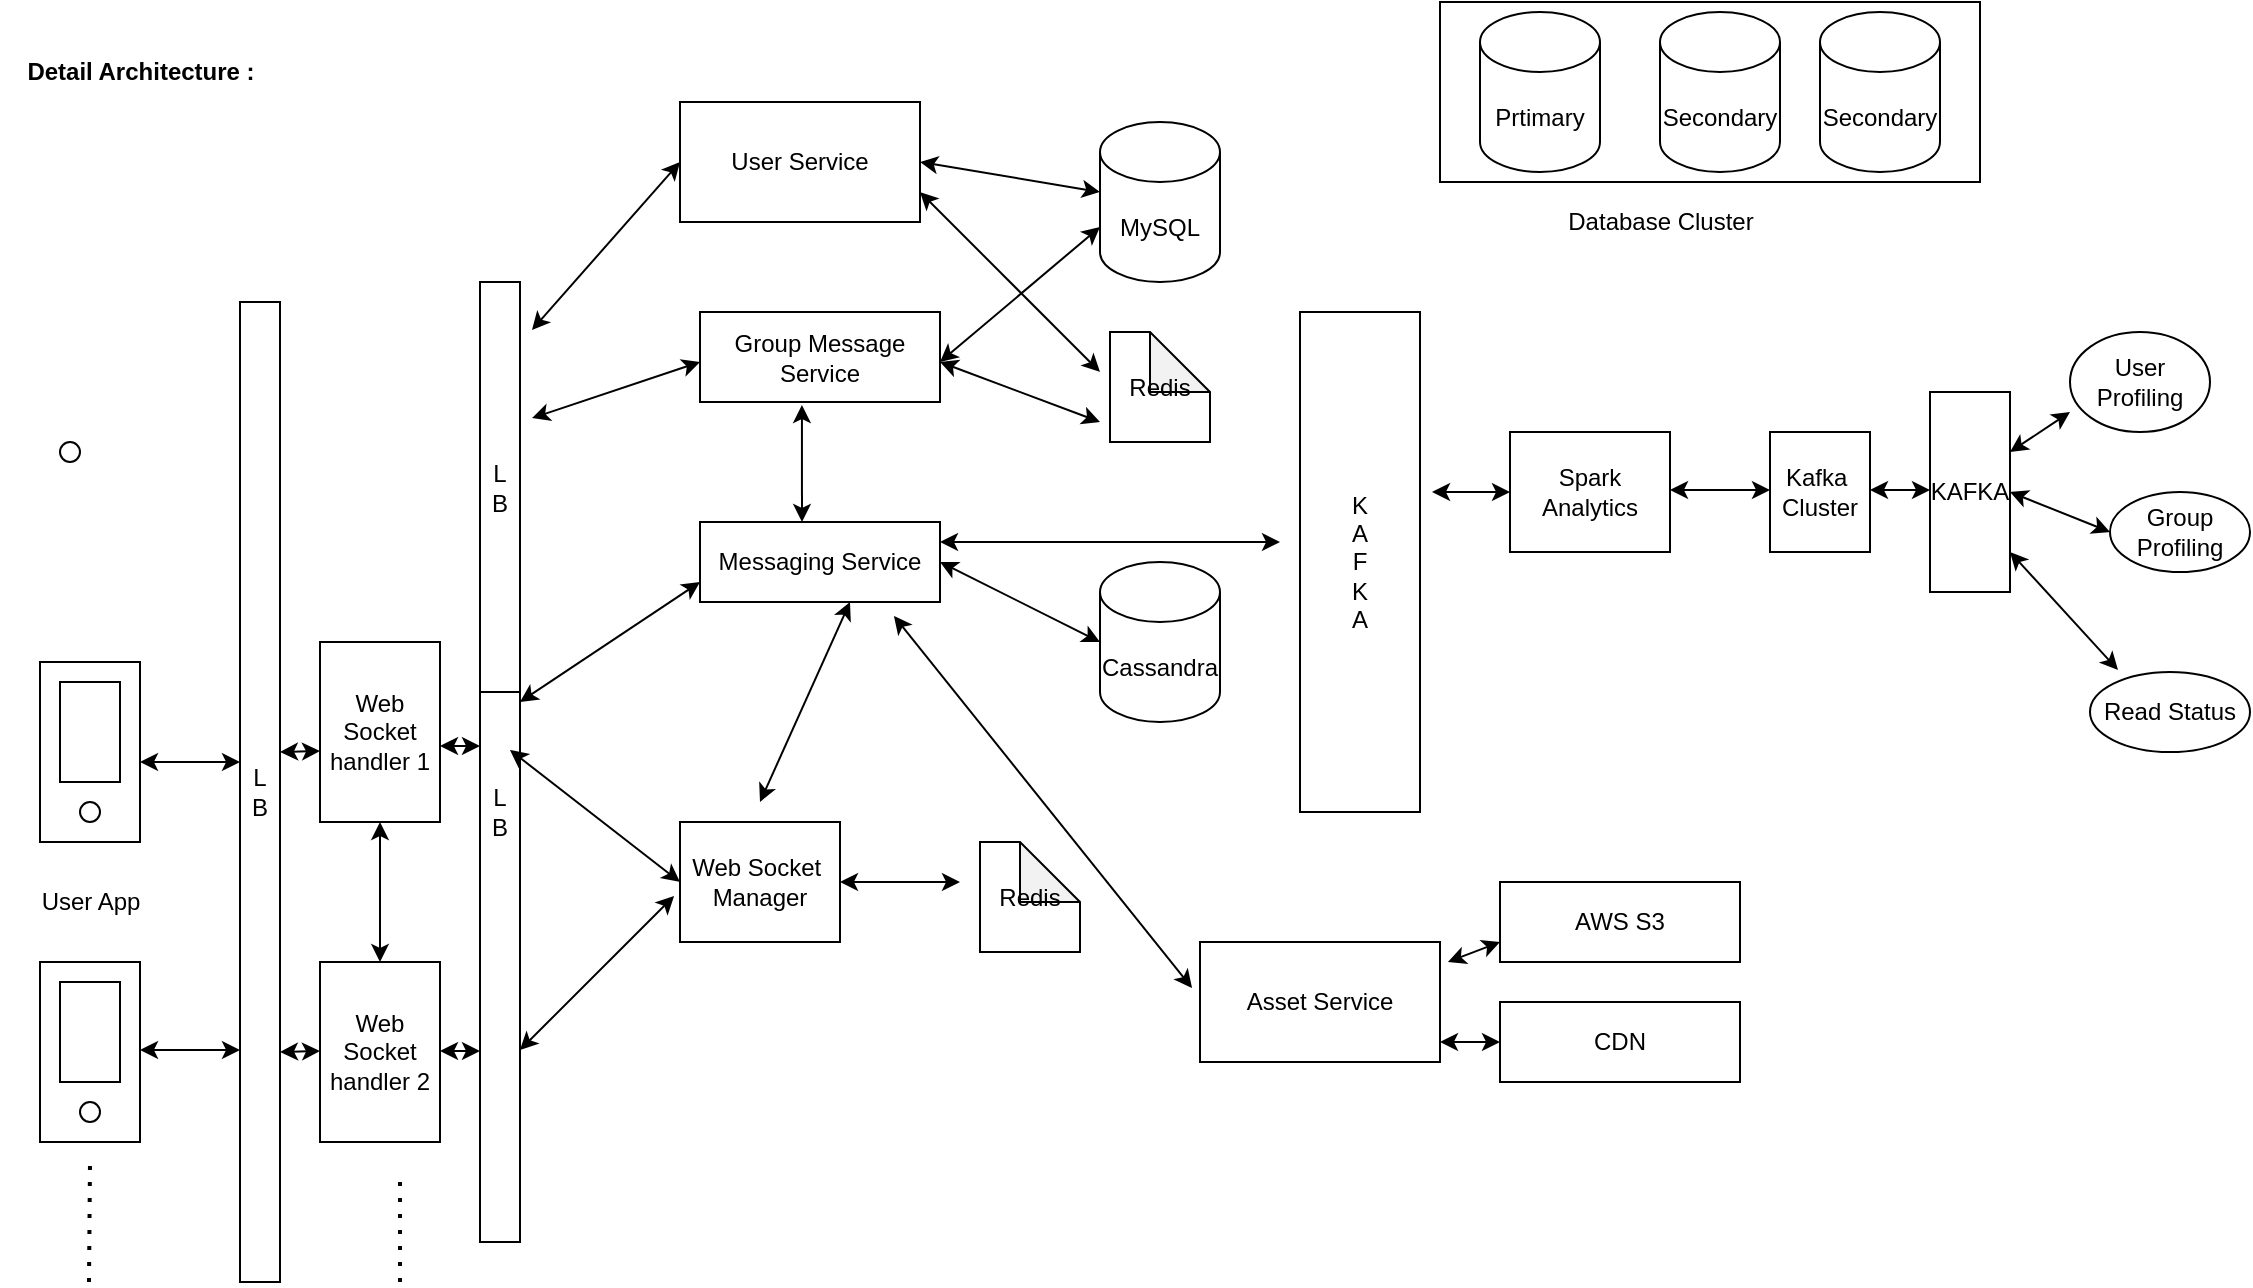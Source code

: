 <mxfile version="20.5.3" type="github">
  <diagram id="CZEG_QVSIeCerS1z0hM4" name="Page-1">
    <mxGraphModel dx="1422" dy="762" grid="1" gridSize="10" guides="1" tooltips="1" connect="1" arrows="1" fold="1" page="1" pageScale="1" pageWidth="1200" pageHeight="1920" math="0" shadow="0">
      <root>
        <mxCell id="0" />
        <mxCell id="1" parent="0" />
        <mxCell id="UddkLKMrfudGbvzA3eYT-1" value="" style="rounded=0;whiteSpace=wrap;html=1;" parent="1" vertex="1">
          <mxGeometry x="60" y="490" width="50" height="90" as="geometry" />
        </mxCell>
        <mxCell id="UddkLKMrfudGbvzA3eYT-2" value="" style="rounded=0;whiteSpace=wrap;html=1;" parent="1" vertex="1">
          <mxGeometry x="70" y="500" width="30" height="50" as="geometry" />
        </mxCell>
        <mxCell id="UddkLKMrfudGbvzA3eYT-3" value="" style="ellipse;whiteSpace=wrap;html=1;aspect=fixed;" parent="1" vertex="1">
          <mxGeometry x="80" y="560" width="10" height="10" as="geometry" />
        </mxCell>
        <mxCell id="UddkLKMrfudGbvzA3eYT-5" value="" style="rounded=0;whiteSpace=wrap;html=1;" parent="1" vertex="1">
          <mxGeometry x="60" y="640" width="50" height="90" as="geometry" />
        </mxCell>
        <mxCell id="UddkLKMrfudGbvzA3eYT-8" value="" style="rounded=0;whiteSpace=wrap;html=1;" parent="1" vertex="1">
          <mxGeometry x="70" y="650" width="30" height="50" as="geometry" />
        </mxCell>
        <mxCell id="UddkLKMrfudGbvzA3eYT-11" value="" style="ellipse;whiteSpace=wrap;html=1;aspect=fixed;" parent="1" vertex="1">
          <mxGeometry x="80" y="710" width="10" height="10" as="geometry" />
        </mxCell>
        <mxCell id="UddkLKMrfudGbvzA3eYT-13" value="L&lt;br&gt;B" style="rounded=0;whiteSpace=wrap;html=1;" parent="1" vertex="1">
          <mxGeometry x="160" y="310" width="20" height="490" as="geometry" />
        </mxCell>
        <mxCell id="dTIULmgGCgh-5___4A-p-2" style="edgeStyle=orthogonalEdgeStyle;rounded=0;orthogonalLoop=1;jettySize=auto;html=1;" edge="1" parent="1" source="UddkLKMrfudGbvzA3eYT-14" target="dTIULmgGCgh-5___4A-p-1">
          <mxGeometry relative="1" as="geometry" />
        </mxCell>
        <mxCell id="UddkLKMrfudGbvzA3eYT-14" value="L&lt;br&gt;B" style="rounded=0;whiteSpace=wrap;html=1;" parent="1" vertex="1">
          <mxGeometry x="280" y="350" width="20" height="430" as="geometry" />
        </mxCell>
        <mxCell id="UddkLKMrfudGbvzA3eYT-15" value="Web Socket&lt;br&gt;handler 1" style="rounded=0;whiteSpace=wrap;html=1;" parent="1" vertex="1">
          <mxGeometry x="200" y="480" width="60" height="90" as="geometry" />
        </mxCell>
        <mxCell id="UddkLKMrfudGbvzA3eYT-17" value="Web Socket&lt;br&gt;handler 2" style="rounded=0;whiteSpace=wrap;html=1;" parent="1" vertex="1">
          <mxGeometry x="200" y="640" width="60" height="90" as="geometry" />
        </mxCell>
        <mxCell id="UddkLKMrfudGbvzA3eYT-18" value="" style="endArrow=none;dashed=1;html=1;dashPattern=1 3;strokeWidth=2;rounded=0;" parent="1" edge="1">
          <mxGeometry width="50" height="50" relative="1" as="geometry">
            <mxPoint x="240" y="800" as="sourcePoint" />
            <mxPoint x="240" y="750" as="targetPoint" />
          </mxGeometry>
        </mxCell>
        <mxCell id="UddkLKMrfudGbvzA3eYT-19" value="" style="endArrow=none;dashed=1;html=1;dashPattern=1 3;strokeWidth=2;rounded=0;" parent="1" edge="1">
          <mxGeometry width="50" height="50" relative="1" as="geometry">
            <mxPoint x="84.5" y="800" as="sourcePoint" />
            <mxPoint x="85" y="740" as="targetPoint" />
          </mxGeometry>
        </mxCell>
        <mxCell id="UddkLKMrfudGbvzA3eYT-22" value="" style="ellipse;whiteSpace=wrap;html=1;aspect=fixed;" parent="1" vertex="1">
          <mxGeometry x="70" y="380" width="10" height="10" as="geometry" />
        </mxCell>
        <mxCell id="UddkLKMrfudGbvzA3eYT-23" value="User App" style="text;html=1;align=center;verticalAlign=middle;resizable=0;points=[];autosize=1;strokeColor=none;fillColor=none;" parent="1" vertex="1">
          <mxGeometry x="50" y="595" width="70" height="30" as="geometry" />
        </mxCell>
        <mxCell id="UddkLKMrfudGbvzA3eYT-25" value="Web Socket&amp;nbsp;&lt;br&gt;Manager" style="rounded=0;whiteSpace=wrap;html=1;" parent="1" vertex="1">
          <mxGeometry x="380" y="570" width="80" height="60" as="geometry" />
        </mxCell>
        <mxCell id="UddkLKMrfudGbvzA3eYT-26" value="" style="endArrow=classic;startArrow=classic;html=1;rounded=0;" parent="1" edge="1">
          <mxGeometry width="50" height="50" relative="1" as="geometry">
            <mxPoint x="110" y="540" as="sourcePoint" />
            <mxPoint x="160" y="540" as="targetPoint" />
          </mxGeometry>
        </mxCell>
        <mxCell id="UddkLKMrfudGbvzA3eYT-27" value="" style="endArrow=classic;startArrow=classic;html=1;rounded=0;" parent="1" edge="1">
          <mxGeometry width="50" height="50" relative="1" as="geometry">
            <mxPoint x="110" y="683.99" as="sourcePoint" />
            <mxPoint x="160" y="684" as="targetPoint" />
            <Array as="points" />
          </mxGeometry>
        </mxCell>
        <mxCell id="UddkLKMrfudGbvzA3eYT-28" value="" style="endArrow=classic;startArrow=classic;html=1;rounded=0;entryX=0;entryY=0.5;entryDx=0;entryDy=0;" parent="1" target="UddkLKMrfudGbvzA3eYT-25" edge="1">
          <mxGeometry width="50" height="50" relative="1" as="geometry">
            <mxPoint x="294.98" y="533.99" as="sourcePoint" />
            <mxPoint x="380" y="536" as="targetPoint" />
          </mxGeometry>
        </mxCell>
        <mxCell id="UddkLKMrfudGbvzA3eYT-29" value="" style="endArrow=classic;startArrow=classic;html=1;rounded=0;entryX=-0.037;entryY=0.617;entryDx=0;entryDy=0;entryPerimeter=0;" parent="1" target="UddkLKMrfudGbvzA3eYT-25" edge="1">
          <mxGeometry width="50" height="50" relative="1" as="geometry">
            <mxPoint x="300" y="683.99" as="sourcePoint" />
            <mxPoint x="385.02" y="686" as="targetPoint" />
          </mxGeometry>
        </mxCell>
        <mxCell id="UddkLKMrfudGbvzA3eYT-31" value="" style="endArrow=classic;startArrow=classic;html=1;rounded=0;exitX=1;exitY=0.5;exitDx=0;exitDy=0;entryX=0;entryY=0.5;entryDx=0;entryDy=0;" parent="1" source="UddkLKMrfudGbvzA3eYT-25" edge="1">
          <mxGeometry width="50" height="50" relative="1" as="geometry">
            <mxPoint x="530" y="590" as="sourcePoint" />
            <mxPoint x="520" y="600" as="targetPoint" />
          </mxGeometry>
        </mxCell>
        <mxCell id="UddkLKMrfudGbvzA3eYT-35" value="" style="endArrow=classic;startArrow=classic;html=1;rounded=0;" parent="1" edge="1">
          <mxGeometry width="50" height="50" relative="1" as="geometry">
            <mxPoint x="260" y="532" as="sourcePoint" />
            <mxPoint x="280" y="532" as="targetPoint" />
          </mxGeometry>
        </mxCell>
        <mxCell id="UddkLKMrfudGbvzA3eYT-36" value="" style="endArrow=classic;startArrow=classic;html=1;rounded=0;" parent="1" edge="1">
          <mxGeometry width="50" height="50" relative="1" as="geometry">
            <mxPoint x="260" y="684.5" as="sourcePoint" />
            <mxPoint x="280" y="684.5" as="targetPoint" />
          </mxGeometry>
        </mxCell>
        <mxCell id="UddkLKMrfudGbvzA3eYT-37" value="Messaging Service" style="rounded=0;whiteSpace=wrap;html=1;" parent="1" vertex="1">
          <mxGeometry x="390" y="420" width="120" height="40" as="geometry" />
        </mxCell>
        <mxCell id="UddkLKMrfudGbvzA3eYT-38" value="Cassandra" style="shape=cylinder3;whiteSpace=wrap;html=1;boundedLbl=1;backgroundOutline=1;size=15;" parent="1" vertex="1">
          <mxGeometry x="590" y="440" width="60" height="80" as="geometry" />
        </mxCell>
        <mxCell id="UddkLKMrfudGbvzA3eYT-40" value="Group Message Service" style="rounded=0;whiteSpace=wrap;html=1;" parent="1" vertex="1">
          <mxGeometry x="390" y="315" width="120" height="45" as="geometry" />
        </mxCell>
        <mxCell id="UddkLKMrfudGbvzA3eYT-43" value="" style="endArrow=classic;startArrow=classic;html=1;rounded=0;entryX=0.433;entryY=1.025;entryDx=0;entryDy=0;entryPerimeter=0;" parent="1" edge="1">
          <mxGeometry width="50" height="50" relative="1" as="geometry">
            <mxPoint x="441" y="420" as="sourcePoint" />
            <mxPoint x="440.96" y="361.51" as="targetPoint" />
          </mxGeometry>
        </mxCell>
        <mxCell id="UddkLKMrfudGbvzA3eYT-44" value="" style="endArrow=classic;startArrow=classic;html=1;rounded=0;exitX=1;exitY=0.5;exitDx=0;exitDy=0;" parent="1" source="UddkLKMrfudGbvzA3eYT-37" edge="1">
          <mxGeometry width="50" height="50" relative="1" as="geometry">
            <mxPoint x="540" y="530" as="sourcePoint" />
            <mxPoint x="590" y="480" as="targetPoint" />
          </mxGeometry>
        </mxCell>
        <mxCell id="UddkLKMrfudGbvzA3eYT-45" value="MySQL" style="shape=cylinder3;whiteSpace=wrap;html=1;boundedLbl=1;backgroundOutline=1;size=15;" parent="1" vertex="1">
          <mxGeometry x="590" y="220" width="60" height="80" as="geometry" />
        </mxCell>
        <mxCell id="UddkLKMrfudGbvzA3eYT-47" value="Redis" style="shape=note;whiteSpace=wrap;html=1;backgroundOutline=1;darkOpacity=0.05;" parent="1" vertex="1">
          <mxGeometry x="595" y="325" width="50" height="55" as="geometry" />
        </mxCell>
        <mxCell id="UddkLKMrfudGbvzA3eYT-49" value="" style="endArrow=classic;startArrow=classic;html=1;rounded=0;entryX=0;entryY=0;entryDx=0;entryDy=52.5;entryPerimeter=0;" parent="1" target="UddkLKMrfudGbvzA3eYT-45" edge="1">
          <mxGeometry width="50" height="50" relative="1" as="geometry">
            <mxPoint x="510" y="340" as="sourcePoint" />
            <mxPoint x="560" y="290" as="targetPoint" />
          </mxGeometry>
        </mxCell>
        <mxCell id="UddkLKMrfudGbvzA3eYT-50" value="" style="endArrow=classic;startArrow=classic;html=1;rounded=0;" parent="1" edge="1">
          <mxGeometry width="50" height="50" relative="1" as="geometry">
            <mxPoint x="510" y="340" as="sourcePoint" />
            <mxPoint x="590" y="370" as="targetPoint" />
          </mxGeometry>
        </mxCell>
        <mxCell id="UddkLKMrfudGbvzA3eYT-51" value="" style="endArrow=classic;startArrow=classic;html=1;rounded=0;entryX=0;entryY=0.556;entryDx=0;entryDy=0;entryPerimeter=0;exitX=1.3;exitY=0.042;exitDx=0;exitDy=0;exitPerimeter=0;" parent="1" source="UddkLKMrfudGbvzA3eYT-14" target="UddkLKMrfudGbvzA3eYT-40" edge="1">
          <mxGeometry width="50" height="50" relative="1" as="geometry">
            <mxPoint x="186" y="323" as="sourcePoint" />
            <mxPoint x="380" y="352" as="targetPoint" />
          </mxGeometry>
        </mxCell>
        <mxCell id="UddkLKMrfudGbvzA3eYT-53" value="K&lt;br&gt;A&lt;br&gt;F&lt;br&gt;K&lt;br&gt;A" style="rounded=0;whiteSpace=wrap;html=1;" parent="1" vertex="1">
          <mxGeometry x="690" y="315" width="60" height="250" as="geometry" />
        </mxCell>
        <mxCell id="UddkLKMrfudGbvzA3eYT-54" value="" style="endArrow=classic;startArrow=classic;html=1;rounded=0;" parent="1" edge="1">
          <mxGeometry width="50" height="50" relative="1" as="geometry">
            <mxPoint x="510" y="430" as="sourcePoint" />
            <mxPoint x="680" y="430" as="targetPoint" />
          </mxGeometry>
        </mxCell>
        <mxCell id="UddkLKMrfudGbvzA3eYT-59" value="Spark Analytics" style="rounded=0;whiteSpace=wrap;html=1;" parent="1" vertex="1">
          <mxGeometry x="795" y="375" width="80" height="60" as="geometry" />
        </mxCell>
        <mxCell id="UddkLKMrfudGbvzA3eYT-60" value="Kafka&amp;nbsp;&lt;br&gt;Cluster" style="rounded=0;whiteSpace=wrap;html=1;" parent="1" vertex="1">
          <mxGeometry x="925" y="375" width="50" height="60" as="geometry" />
        </mxCell>
        <mxCell id="UddkLKMrfudGbvzA3eYT-61" value="KAFKA" style="rounded=0;whiteSpace=wrap;html=1;" parent="1" vertex="1">
          <mxGeometry x="1005" y="355" width="40" height="100" as="geometry" />
        </mxCell>
        <mxCell id="UddkLKMrfudGbvzA3eYT-62" value="User Profiling" style="ellipse;whiteSpace=wrap;html=1;" parent="1" vertex="1">
          <mxGeometry x="1075" y="325" width="70" height="50" as="geometry" />
        </mxCell>
        <mxCell id="UddkLKMrfudGbvzA3eYT-63" value="Group Profiling" style="ellipse;whiteSpace=wrap;html=1;" parent="1" vertex="1">
          <mxGeometry x="1095" y="405" width="70" height="40" as="geometry" />
        </mxCell>
        <mxCell id="UddkLKMrfudGbvzA3eYT-64" value="Read Status" style="ellipse;whiteSpace=wrap;html=1;" parent="1" vertex="1">
          <mxGeometry x="1085" y="495" width="80" height="40" as="geometry" />
        </mxCell>
        <mxCell id="UddkLKMrfudGbvzA3eYT-65" value="" style="endArrow=classic;startArrow=classic;html=1;rounded=0;entryX=0;entryY=0.5;entryDx=0;entryDy=0;exitX=1.1;exitY=0.36;exitDx=0;exitDy=0;exitPerimeter=0;" parent="1" target="UddkLKMrfudGbvzA3eYT-59" edge="1" source="UddkLKMrfudGbvzA3eYT-53">
          <mxGeometry width="50" height="50" relative="1" as="geometry">
            <mxPoint x="750" y="490" as="sourcePoint" />
            <mxPoint x="808.02" y="489" as="targetPoint" />
            <Array as="points" />
          </mxGeometry>
        </mxCell>
        <mxCell id="UddkLKMrfudGbvzA3eYT-66" value="" style="endArrow=classic;startArrow=classic;html=1;rounded=0;entryX=0;entryY=0.5;entryDx=0;entryDy=0;" parent="1" edge="1">
          <mxGeometry width="50" height="50" relative="1" as="geometry">
            <mxPoint x="875" y="404" as="sourcePoint" />
            <mxPoint x="925" y="404" as="targetPoint" />
            <Array as="points" />
          </mxGeometry>
        </mxCell>
        <mxCell id="UddkLKMrfudGbvzA3eYT-67" value="" style="endArrow=classic;startArrow=classic;html=1;rounded=0;" parent="1" edge="1">
          <mxGeometry width="50" height="50" relative="1" as="geometry">
            <mxPoint x="975" y="404" as="sourcePoint" />
            <mxPoint x="1005" y="404" as="targetPoint" />
            <Array as="points" />
          </mxGeometry>
        </mxCell>
        <mxCell id="UddkLKMrfudGbvzA3eYT-68" value="" style="endArrow=classic;startArrow=classic;html=1;rounded=0;entryX=0;entryY=0.8;entryDx=0;entryDy=0;entryPerimeter=0;" parent="1" target="UddkLKMrfudGbvzA3eYT-62" edge="1">
          <mxGeometry width="50" height="50" relative="1" as="geometry">
            <mxPoint x="1045" y="385" as="sourcePoint" />
            <mxPoint x="1095" y="385" as="targetPoint" />
            <Array as="points" />
          </mxGeometry>
        </mxCell>
        <mxCell id="UddkLKMrfudGbvzA3eYT-69" value="" style="endArrow=classic;startArrow=classic;html=1;rounded=0;entryX=0;entryY=0.5;entryDx=0;entryDy=0;" parent="1" target="UddkLKMrfudGbvzA3eYT-63" edge="1">
          <mxGeometry width="50" height="50" relative="1" as="geometry">
            <mxPoint x="1045" y="405" as="sourcePoint" />
            <mxPoint x="1095" y="405" as="targetPoint" />
            <Array as="points" />
          </mxGeometry>
        </mxCell>
        <mxCell id="UddkLKMrfudGbvzA3eYT-70" value="" style="endArrow=classic;startArrow=classic;html=1;rounded=0;entryX=0.175;entryY=-0.025;entryDx=0;entryDy=0;entryPerimeter=0;" parent="1" target="UddkLKMrfudGbvzA3eYT-64" edge="1">
          <mxGeometry width="50" height="50" relative="1" as="geometry">
            <mxPoint x="1045" y="435" as="sourcePoint" />
            <mxPoint x="1095" y="435" as="targetPoint" />
            <Array as="points" />
          </mxGeometry>
        </mxCell>
        <mxCell id="UddkLKMrfudGbvzA3eYT-74" value="User Service" style="rounded=0;whiteSpace=wrap;html=1;" parent="1" vertex="1">
          <mxGeometry x="380" y="210" width="120" height="60" as="geometry" />
        </mxCell>
        <mxCell id="UddkLKMrfudGbvzA3eYT-75" value="" style="endArrow=classic;startArrow=classic;html=1;rounded=0;entryX=0;entryY=0.5;entryDx=0;entryDy=0;exitX=1.3;exitY=0.117;exitDx=0;exitDy=0;exitPerimeter=0;" parent="1" target="UddkLKMrfudGbvzA3eYT-74" edge="1" source="dTIULmgGCgh-5___4A-p-1">
          <mxGeometry width="50" height="50" relative="1" as="geometry">
            <mxPoint x="180" y="300" as="sourcePoint" />
            <mxPoint x="230" y="250" as="targetPoint" />
          </mxGeometry>
        </mxCell>
        <mxCell id="UddkLKMrfudGbvzA3eYT-76" value="" style="endArrow=classic;startArrow=classic;html=1;rounded=0;entryX=0;entryY=0.5;entryDx=0;entryDy=0;exitX=1;exitY=0.5;exitDx=0;exitDy=0;" parent="1" source="UddkLKMrfudGbvzA3eYT-74" edge="1">
          <mxGeometry width="50" height="50" relative="1" as="geometry">
            <mxPoint x="390" y="315" as="sourcePoint" />
            <mxPoint x="590" y="255" as="targetPoint" />
          </mxGeometry>
        </mxCell>
        <mxCell id="UddkLKMrfudGbvzA3eYT-77" value="" style="endArrow=classic;startArrow=classic;html=1;rounded=0;exitX=1;exitY=0.75;exitDx=0;exitDy=0;" parent="1" source="UddkLKMrfudGbvzA3eYT-74" edge="1">
          <mxGeometry width="50" height="50" relative="1" as="geometry">
            <mxPoint x="540" y="395" as="sourcePoint" />
            <mxPoint x="590" y="345" as="targetPoint" />
          </mxGeometry>
        </mxCell>
        <mxCell id="UddkLKMrfudGbvzA3eYT-78" value="" style="rounded=0;whiteSpace=wrap;html=1;" parent="1" vertex="1">
          <mxGeometry x="760" y="160" width="270" height="90" as="geometry" />
        </mxCell>
        <mxCell id="UddkLKMrfudGbvzA3eYT-79" value="Prtimary" style="shape=cylinder3;whiteSpace=wrap;html=1;boundedLbl=1;backgroundOutline=1;size=15;" parent="1" vertex="1">
          <mxGeometry x="780" y="165" width="60" height="80" as="geometry" />
        </mxCell>
        <mxCell id="UddkLKMrfudGbvzA3eYT-80" value="Secondary" style="shape=cylinder3;whiteSpace=wrap;html=1;boundedLbl=1;backgroundOutline=1;size=15;" parent="1" vertex="1">
          <mxGeometry x="870" y="165" width="60" height="80" as="geometry" />
        </mxCell>
        <mxCell id="UddkLKMrfudGbvzA3eYT-81" value="Secondary" style="shape=cylinder3;whiteSpace=wrap;html=1;boundedLbl=1;backgroundOutline=1;size=15;" parent="1" vertex="1">
          <mxGeometry x="950" y="165" width="60" height="80" as="geometry" />
        </mxCell>
        <mxCell id="UddkLKMrfudGbvzA3eYT-82" value="Database Cluster" style="text;html=1;align=center;verticalAlign=middle;resizable=0;points=[];autosize=1;strokeColor=none;fillColor=none;" parent="1" vertex="1">
          <mxGeometry x="810" y="255" width="120" height="30" as="geometry" />
        </mxCell>
        <mxCell id="UddkLKMrfudGbvzA3eYT-87" value="" style="endArrow=classic;startArrow=classic;html=1;rounded=0;entryX=0;entryY=0.75;entryDx=0;entryDy=0;" parent="1" target="UddkLKMrfudGbvzA3eYT-37" edge="1">
          <mxGeometry width="50" height="50" relative="1" as="geometry">
            <mxPoint x="300" y="510" as="sourcePoint" />
            <mxPoint x="350" y="460" as="targetPoint" />
          </mxGeometry>
        </mxCell>
        <mxCell id="UddkLKMrfudGbvzA3eYT-89" value="" style="endArrow=classic;startArrow=classic;html=1;rounded=0;" parent="1" edge="1">
          <mxGeometry width="50" height="50" relative="1" as="geometry">
            <mxPoint x="180" y="535" as="sourcePoint" />
            <mxPoint x="200" y="534.5" as="targetPoint" />
          </mxGeometry>
        </mxCell>
        <mxCell id="UddkLKMrfudGbvzA3eYT-90" value="" style="endArrow=classic;startArrow=classic;html=1;rounded=0;" parent="1" edge="1">
          <mxGeometry width="50" height="50" relative="1" as="geometry">
            <mxPoint x="180" y="685" as="sourcePoint" />
            <mxPoint x="200" y="684.5" as="targetPoint" />
          </mxGeometry>
        </mxCell>
        <mxCell id="UddkLKMrfudGbvzA3eYT-104" value="Redis" style="shape=note;whiteSpace=wrap;html=1;backgroundOutline=1;darkOpacity=0.05;" parent="1" vertex="1">
          <mxGeometry x="530" y="580" width="50" height="55" as="geometry" />
        </mxCell>
        <mxCell id="UddkLKMrfudGbvzA3eYT-132" value="&lt;b&gt;Detail Architecture :&lt;/b&gt;" style="text;html=1;align=center;verticalAlign=middle;resizable=0;points=[];autosize=1;strokeColor=none;fillColor=none;" parent="1" vertex="1">
          <mxGeometry x="40" y="180" width="140" height="30" as="geometry" />
        </mxCell>
        <mxCell id="dTIULmgGCgh-5___4A-p-1" value="L&lt;br&gt;B" style="rounded=0;whiteSpace=wrap;html=1;" vertex="1" parent="1">
          <mxGeometry x="280" y="300" width="20" height="205" as="geometry" />
        </mxCell>
        <mxCell id="dTIULmgGCgh-5___4A-p-4" value="" style="endArrow=classic;startArrow=classic;html=1;rounded=0;entryX=0;entryY=0.75;entryDx=0;entryDy=0;" edge="1" parent="1">
          <mxGeometry width="50" height="50" relative="1" as="geometry">
            <mxPoint x="420" y="560" as="sourcePoint" />
            <mxPoint x="465" y="460" as="targetPoint" />
          </mxGeometry>
        </mxCell>
        <mxCell id="dTIULmgGCgh-5___4A-p-5" value="" style="endArrow=classic;startArrow=classic;html=1;rounded=0;entryX=0.5;entryY=1;entryDx=0;entryDy=0;" edge="1" parent="1" target="UddkLKMrfudGbvzA3eYT-15">
          <mxGeometry width="50" height="50" relative="1" as="geometry">
            <mxPoint x="230" y="640" as="sourcePoint" />
            <mxPoint x="275" y="540" as="targetPoint" />
            <Array as="points" />
          </mxGeometry>
        </mxCell>
        <mxCell id="dTIULmgGCgh-5___4A-p-7" value="Asset Service" style="rounded=0;whiteSpace=wrap;html=1;" vertex="1" parent="1">
          <mxGeometry x="640" y="630" width="120" height="60" as="geometry" />
        </mxCell>
        <mxCell id="dTIULmgGCgh-5___4A-p-8" value="AWS S3" style="rounded=0;whiteSpace=wrap;html=1;" vertex="1" parent="1">
          <mxGeometry x="790" y="600" width="120" height="40" as="geometry" />
        </mxCell>
        <mxCell id="dTIULmgGCgh-5___4A-p-9" value="CDN" style="rounded=0;whiteSpace=wrap;html=1;" vertex="1" parent="1">
          <mxGeometry x="790" y="660" width="120" height="40" as="geometry" />
        </mxCell>
        <mxCell id="dTIULmgGCgh-5___4A-p-10" value="" style="endArrow=classic;startArrow=classic;html=1;rounded=0;entryX=-0.033;entryY=0.383;entryDx=0;entryDy=0;entryPerimeter=0;exitX=0.808;exitY=1.175;exitDx=0;exitDy=0;exitPerimeter=0;" edge="1" parent="1" source="UddkLKMrfudGbvzA3eYT-37" target="dTIULmgGCgh-5___4A-p-7">
          <mxGeometry width="50" height="50" relative="1" as="geometry">
            <mxPoint x="300" y="714.5" as="sourcePoint" />
            <mxPoint x="350" y="714.51" as="targetPoint" />
            <Array as="points" />
          </mxGeometry>
        </mxCell>
        <mxCell id="dTIULmgGCgh-5___4A-p-11" value="" style="endArrow=classic;startArrow=classic;html=1;rounded=0;" edge="1" parent="1">
          <mxGeometry width="50" height="50" relative="1" as="geometry">
            <mxPoint x="763.96" y="640" as="sourcePoint" />
            <mxPoint x="790" y="630" as="targetPoint" />
            <Array as="points" />
          </mxGeometry>
        </mxCell>
        <mxCell id="dTIULmgGCgh-5___4A-p-12" value="" style="endArrow=classic;startArrow=classic;html=1;rounded=0;entryX=0;entryY=0.5;entryDx=0;entryDy=0;" edge="1" parent="1" target="dTIULmgGCgh-5___4A-p-9">
          <mxGeometry width="50" height="50" relative="1" as="geometry">
            <mxPoint x="760" y="680" as="sourcePoint" />
            <mxPoint x="786.04" y="670" as="targetPoint" />
            <Array as="points" />
          </mxGeometry>
        </mxCell>
      </root>
    </mxGraphModel>
  </diagram>
</mxfile>
